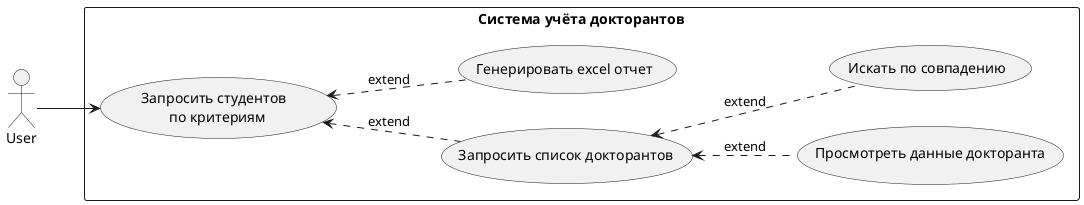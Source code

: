 @startuml
'https://plantuml.com/use-case-diagram

'actor:
:User: as user

'case:
left to right direction
rectangle "Система учёта докторантов" {
'    usecase login as "Авторизаваться по \n почте ...@usm.md"
    usecase student_view as "Просмотреть данные докторанта"
    usecase student_list as "Запросить список докторантов"
    usecase student_filter as "Запросить студентов \n по критериям"
    usecase excel as "Генерировать excel отчет"
    usecase search as "Искать по совпадению"
}

'usecase:
user --> student_filter
    student_filter <.. student_list : extend
        student_list <.. search : extend
        student_list <.. student_view : extend
    student_filter <.. excel : extend



'note right of Admin : This is an example.

'note right of (Use)
'A note can also
'be on several lines
'end note

'note "This note is connected\nto several objects." as N2
'(Start) .. N2
'N2 .. (Use)
@enduml